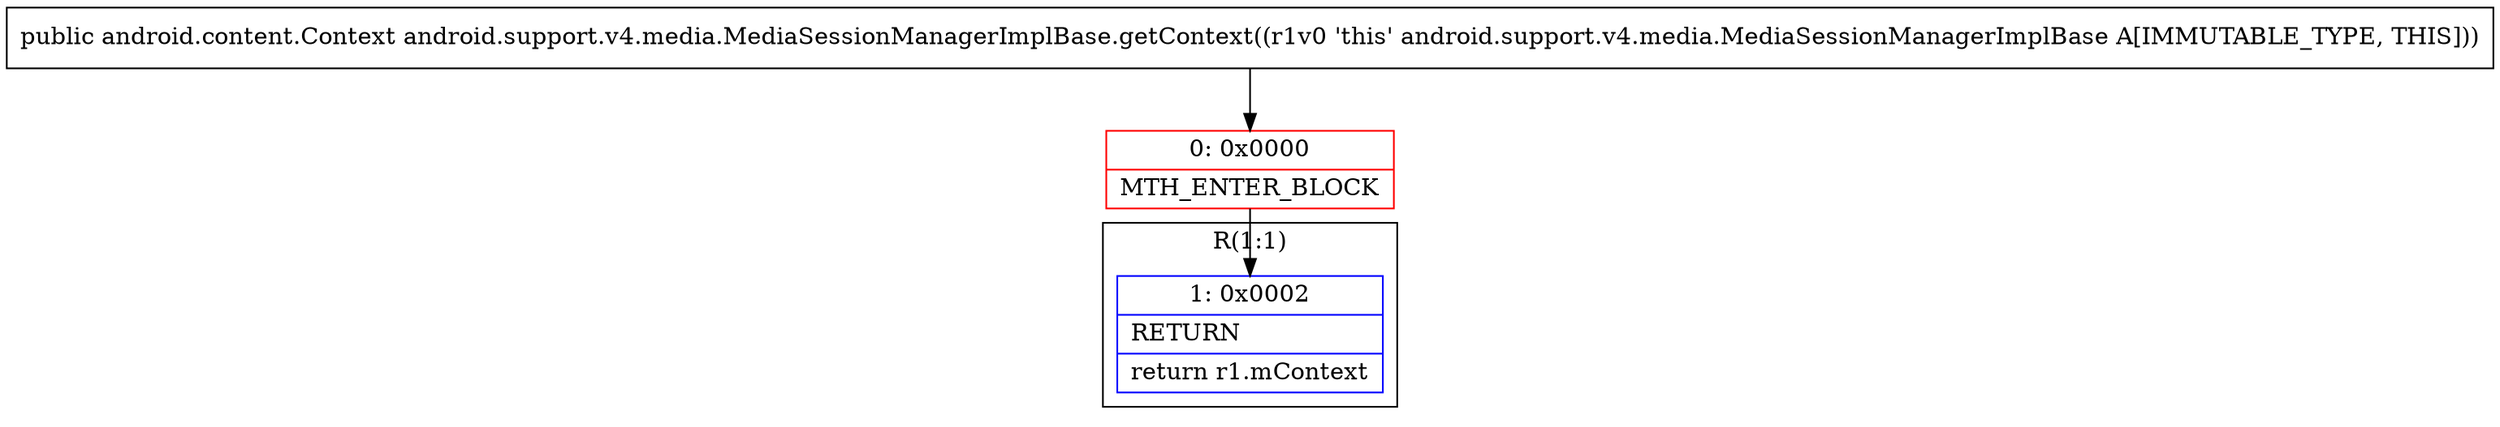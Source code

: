 digraph "CFG forandroid.support.v4.media.MediaSessionManagerImplBase.getContext()Landroid\/content\/Context;" {
subgraph cluster_Region_2144251166 {
label = "R(1:1)";
node [shape=record,color=blue];
Node_1 [shape=record,label="{1\:\ 0x0002|RETURN\l|return r1.mContext\l}"];
}
Node_0 [shape=record,color=red,label="{0\:\ 0x0000|MTH_ENTER_BLOCK\l}"];
MethodNode[shape=record,label="{public android.content.Context android.support.v4.media.MediaSessionManagerImplBase.getContext((r1v0 'this' android.support.v4.media.MediaSessionManagerImplBase A[IMMUTABLE_TYPE, THIS])) }"];
MethodNode -> Node_0;
Node_0 -> Node_1;
}


